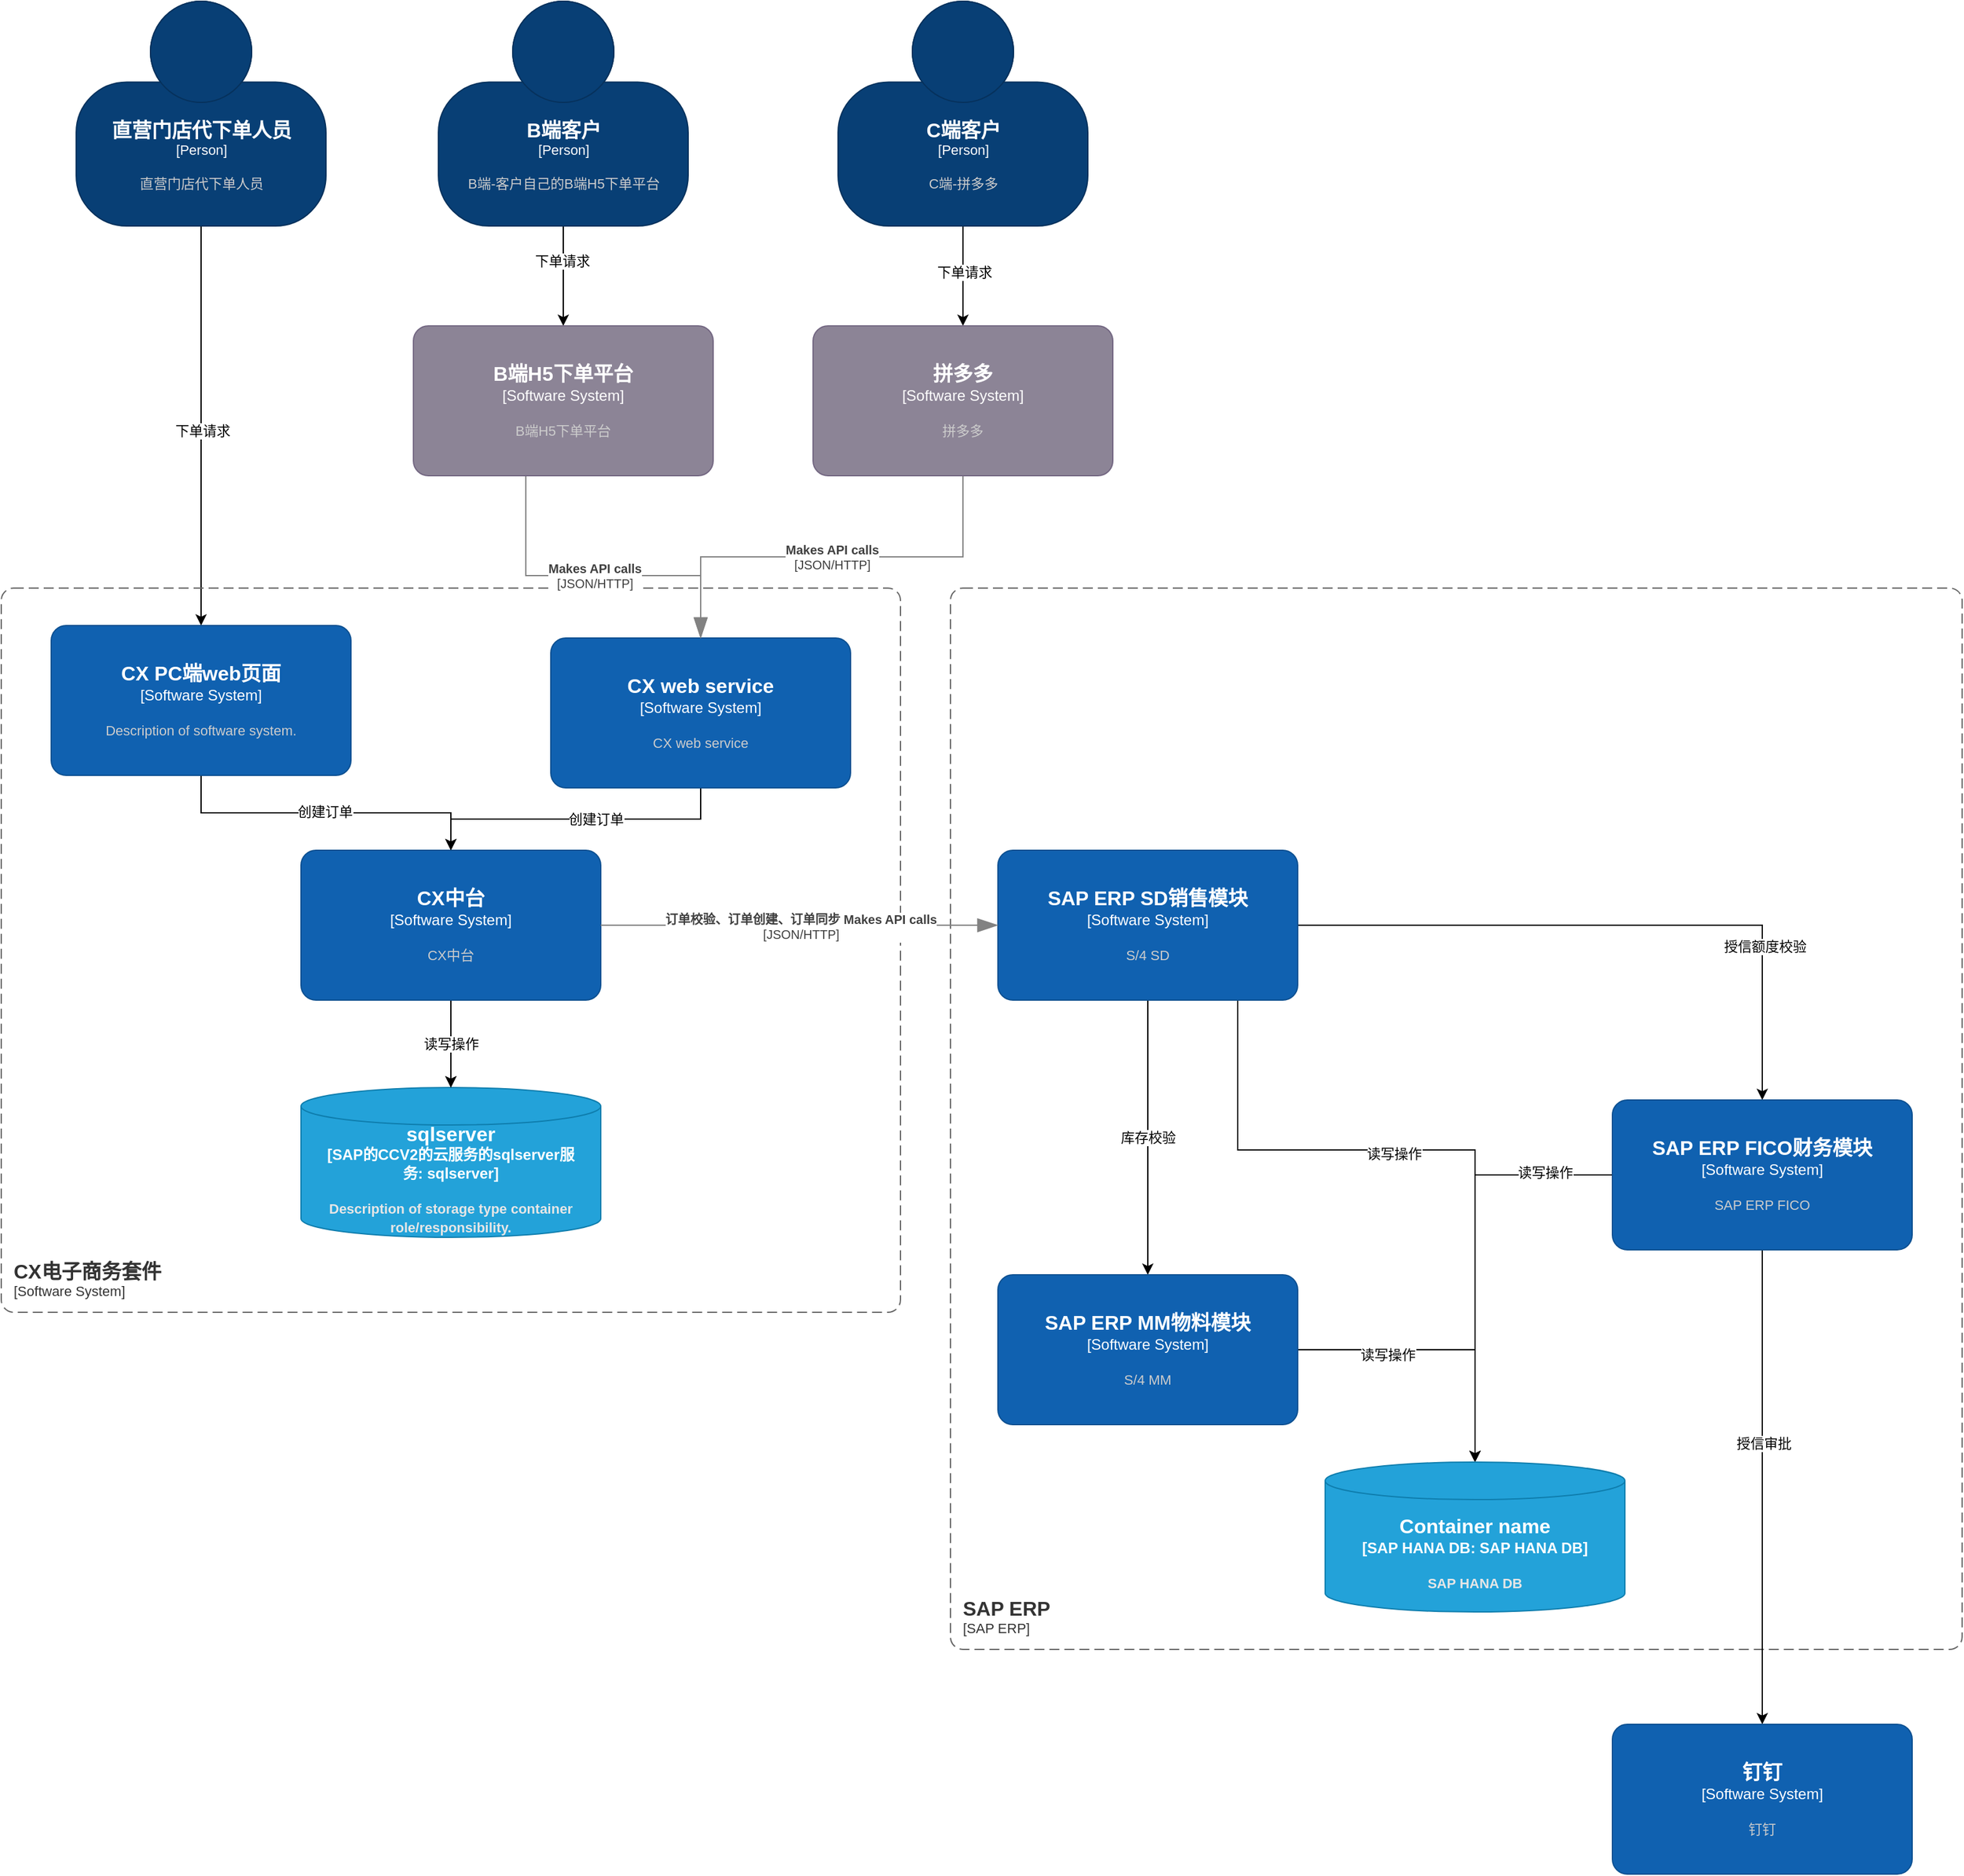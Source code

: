 <mxfile version="17.1.0" type="github">
  <diagram id="0sEi9B2ByEznspGVg_uB" name="Page-1">
    <mxGraphModel dx="1554" dy="2051" grid="1" gridSize="10" guides="1" tooltips="1" connect="1" arrows="1" fold="1" page="1" pageScale="1" pageWidth="827" pageHeight="1169" math="0" shadow="0">
      <root>
        <mxCell id="0" />
        <mxCell id="1" parent="0" />
        <mxCell id="PM0_i0iMBUqGhcqokbRn-6" style="edgeStyle=orthogonalEdgeStyle;rounded=0;orthogonalLoop=1;jettySize=auto;html=1;entryX=0.5;entryY=0;entryDx=0;entryDy=0;entryPerimeter=0;" parent="1" source="DEqE0Zgg7CRKzhp6oG5S-2" target="DEqE0Zgg7CRKzhp6oG5S-4" edge="1">
          <mxGeometry relative="1" as="geometry" />
        </mxCell>
        <mxCell id="PM0_i0iMBUqGhcqokbRn-25" value="下单请求" style="edgeLabel;html=1;align=center;verticalAlign=middle;resizable=0;points=[];" parent="PM0_i0iMBUqGhcqokbRn-6" vertex="1" connectable="0">
          <mxGeometry x="0.025" y="1" relative="1" as="geometry">
            <mxPoint as="offset" />
          </mxGeometry>
        </mxCell>
        <object placeholders="1" c4Name="直营门店代下单人员" c4Type="Person" c4Description="直营门店代下单人员" label="&lt;font style=&quot;font-size: 16px&quot;&gt;&lt;b&gt;%c4Name%&lt;/b&gt;&lt;/font&gt;&lt;div&gt;[%c4Type%]&lt;/div&gt;&lt;br&gt;&lt;div&gt;&lt;font style=&quot;font-size: 11px&quot;&gt;&lt;font color=&quot;#cccccc&quot;&gt;%c4Description%&lt;/font&gt;&lt;/div&gt;" id="DEqE0Zgg7CRKzhp6oG5S-2">
          <mxCell style="html=1;fontSize=11;dashed=0;whitespace=wrap;fillColor=#083F75;strokeColor=#06315C;fontColor=#ffffff;shape=mxgraph.c4.person2;align=center;metaEdit=1;points=[[0.5,0,0],[1,0.5,0],[1,0.75,0],[0.75,1,0],[0.5,1,0],[0.25,1,0],[0,0.75,0],[0,0.5,0]];resizable=0;" parent="1" vertex="1">
            <mxGeometry x="60" y="-180" width="200" height="180" as="geometry" />
          </mxCell>
        </object>
        <mxCell id="PM0_i0iMBUqGhcqokbRn-12" style="edgeStyle=orthogonalEdgeStyle;rounded=0;orthogonalLoop=1;jettySize=auto;html=1;" parent="1" source="DEqE0Zgg7CRKzhp6oG5S-4" target="PM0_i0iMBUqGhcqokbRn-7" edge="1">
          <mxGeometry relative="1" as="geometry" />
        </mxCell>
        <mxCell id="PM0_i0iMBUqGhcqokbRn-42" value="创建订单" style="edgeLabel;html=1;align=center;verticalAlign=middle;resizable=0;points=[];" parent="PM0_i0iMBUqGhcqokbRn-12" vertex="1" connectable="0">
          <mxGeometry x="-0.008" y="1" relative="1" as="geometry">
            <mxPoint as="offset" />
          </mxGeometry>
        </mxCell>
        <object placeholders="1" c4Name="CX PC端web页面" c4Type="Software System" c4Description="Description of software system." label="&lt;font style=&quot;font-size: 16px&quot;&gt;&lt;b&gt;%c4Name%&lt;/b&gt;&lt;/font&gt;&lt;div&gt;[%c4Type%]&lt;/div&gt;&lt;br&gt;&lt;div&gt;&lt;font style=&quot;font-size: 11px&quot;&gt;&lt;font color=&quot;#cccccc&quot;&gt;%c4Description%&lt;/font&gt;&lt;/div&gt;" id="DEqE0Zgg7CRKzhp6oG5S-4">
          <mxCell style="rounded=1;whiteSpace=wrap;html=1;labelBackgroundColor=none;fillColor=#1061B0;fontColor=#ffffff;align=center;arcSize=10;strokeColor=#0D5091;metaEdit=1;resizable=0;points=[[0.25,0,0],[0.5,0,0],[0.75,0,0],[1,0.25,0],[1,0.5,0],[1,0.75,0],[0.75,1,0],[0.5,1,0],[0.25,1,0],[0,0.75,0],[0,0.5,0],[0,0.25,0]];" parent="1" vertex="1">
            <mxGeometry x="40" y="320" width="240" height="120" as="geometry" />
          </mxCell>
        </object>
        <object placeholders="1" c4Type="sqlserver" c4Container="SAP的CCV2的云服务的sqlserver服务" c4Technology="sqlserver" c4Description="Description of storage type container role/responsibility." label="&lt;font style=&quot;font-size: 16px&quot;&gt;&lt;b&gt;%c4Type%&lt;/font&gt;&lt;div&gt;[%c4Container%:&amp;nbsp;%c4Technology%]&lt;/div&gt;&lt;br&gt;&lt;div&gt;&lt;font style=&quot;font-size: 11px&quot;&gt;&lt;font color=&quot;#E6E6E6&quot;&gt;%c4Description%&lt;/font&gt;&lt;/div&gt;" id="PM0_i0iMBUqGhcqokbRn-3">
          <mxCell style="shape=cylinder3;size=15;whiteSpace=wrap;html=1;boundedLbl=1;rounded=0;labelBackgroundColor=none;fillColor=#23A2D9;fontSize=12;fontColor=#ffffff;align=center;strokeColor=#0E7DAD;metaEdit=1;points=[[0.5,0,0],[1,0.25,0],[1,0.5,0],[1,0.75,0],[0.5,1,0],[0,0.75,0],[0,0.5,0],[0,0.25,0]];resizable=0;" parent="1" vertex="1">
            <mxGeometry x="240" y="690" width="240" height="120" as="geometry" />
          </mxCell>
        </object>
        <mxCell id="PM0_i0iMBUqGhcqokbRn-28" style="edgeStyle=orthogonalEdgeStyle;rounded=0;orthogonalLoop=1;jettySize=auto;html=1;" parent="1" source="PM0_i0iMBUqGhcqokbRn-7" target="PM0_i0iMBUqGhcqokbRn-3" edge="1">
          <mxGeometry relative="1" as="geometry">
            <mxPoint x="360" y="690" as="targetPoint" />
          </mxGeometry>
        </mxCell>
        <mxCell id="PM0_i0iMBUqGhcqokbRn-30" value="读写操作" style="edgeStyle=orthogonalEdgeStyle;rounded=0;orthogonalLoop=1;jettySize=auto;html=1;" parent="1" source="PM0_i0iMBUqGhcqokbRn-7" target="PM0_i0iMBUqGhcqokbRn-3" edge="1">
          <mxGeometry relative="1" as="geometry" />
        </mxCell>
        <object placeholders="1" c4Name="CX中台" c4Type="Software System" c4Description="CX中台" label="&lt;font style=&quot;font-size: 16px&quot;&gt;&lt;b&gt;%c4Name%&lt;/b&gt;&lt;/font&gt;&lt;div&gt;[%c4Type%]&lt;/div&gt;&lt;br&gt;&lt;div&gt;&lt;font style=&quot;font-size: 11px&quot;&gt;&lt;font color=&quot;#cccccc&quot;&gt;%c4Description%&lt;/font&gt;&lt;/div&gt;" id="PM0_i0iMBUqGhcqokbRn-7">
          <mxCell style="rounded=1;whiteSpace=wrap;html=1;labelBackgroundColor=none;fillColor=#1061B0;fontColor=#ffffff;align=center;arcSize=10;strokeColor=#0D5091;metaEdit=1;resizable=0;points=[[0.25,0,0],[0.5,0,0],[0.75,0,0],[1,0.25,0],[1,0.5,0],[1,0.75,0],[0.75,1,0],[0.5,1,0],[0.25,1,0],[0,0.75,0],[0,0.5,0],[0,0.25,0]];" parent="1" vertex="1">
            <mxGeometry x="240" y="500" width="240" height="120" as="geometry" />
          </mxCell>
        </object>
        <object placeholders="1" c4Name="CX电子商务套件" c4Type="SystemScopeBoundary" c4Application="Software System" label="&lt;font style=&quot;font-size: 16px&quot;&gt;&lt;b&gt;&lt;div style=&quot;text-align: left&quot;&gt;%c4Name%&lt;/div&gt;&lt;/b&gt;&lt;/font&gt;&lt;div style=&quot;text-align: left&quot;&gt;[%c4Application%]&lt;/div&gt;" id="PM0_i0iMBUqGhcqokbRn-8">
          <mxCell style="rounded=1;fontSize=11;whiteSpace=wrap;html=1;dashed=1;arcSize=20;fillColor=none;strokeColor=#666666;fontColor=#333333;labelBackgroundColor=none;align=left;verticalAlign=bottom;labelBorderColor=none;spacingTop=0;spacing=10;dashPattern=8 4;metaEdit=1;rotatable=0;perimeter=rectanglePerimeter;noLabel=0;labelPadding=0;allowArrows=0;connectable=0;expand=0;recursiveResize=0;editable=1;pointerEvents=0;absoluteArcSize=1;points=[[0.25,0,0],[0.5,0,0],[0.75,0,0],[1,0.25,0],[1,0.5,0],[1,0.75,0],[0.75,1,0],[0.5,1,0],[0.25,1,0],[0,0.75,0],[0,0.5,0],[0,0.25,0]];" parent="1" vertex="1">
            <mxGeometry y="290" width="720" height="580" as="geometry" />
          </mxCell>
        </object>
        <mxCell id="PM0_i0iMBUqGhcqokbRn-13" style="edgeStyle=orthogonalEdgeStyle;rounded=0;orthogonalLoop=1;jettySize=auto;html=1;entryX=0.5;entryY=0;entryDx=0;entryDy=0;entryPerimeter=0;" parent="1" source="PM0_i0iMBUqGhcqokbRn-9" target="PM0_i0iMBUqGhcqokbRn-7" edge="1">
          <mxGeometry relative="1" as="geometry" />
        </mxCell>
        <mxCell id="PM0_i0iMBUqGhcqokbRn-43" value="创建订单" style="edgeLabel;html=1;align=center;verticalAlign=middle;resizable=0;points=[];" parent="PM0_i0iMBUqGhcqokbRn-13" vertex="1" connectable="0">
          <mxGeometry x="-0.128" relative="1" as="geometry">
            <mxPoint as="offset" />
          </mxGeometry>
        </mxCell>
        <object placeholders="1" c4Name="CX web service" c4Type="Software System" c4Description="CX web service" label="&lt;font style=&quot;font-size: 16px&quot;&gt;&lt;b&gt;%c4Name%&lt;/b&gt;&lt;/font&gt;&lt;div&gt;[%c4Type%]&lt;/div&gt;&lt;br&gt;&lt;div&gt;&lt;font style=&quot;font-size: 11px&quot;&gt;&lt;font color=&quot;#cccccc&quot;&gt;%c4Description%&lt;/font&gt;&lt;/div&gt;" id="PM0_i0iMBUqGhcqokbRn-9">
          <mxCell style="rounded=1;whiteSpace=wrap;html=1;labelBackgroundColor=none;fillColor=#1061B0;fontColor=#ffffff;align=center;arcSize=10;strokeColor=#0D5091;metaEdit=1;resizable=0;points=[[0.25,0,0],[0.5,0,0],[0.75,0,0],[1,0.25,0],[1,0.5,0],[1,0.75,0],[0.75,1,0],[0.5,1,0],[0.25,1,0],[0,0.75,0],[0,0.5,0],[0,0.25,0]];" parent="1" vertex="1">
            <mxGeometry x="440" y="330" width="240" height="120" as="geometry" />
          </mxCell>
        </object>
        <object placeholders="1" c4Type="Relationship" c4Technology="JSON/HTTP" c4Description="Makes API calls" label="&lt;div style=&quot;text-align: left&quot;&gt;&lt;div style=&quot;text-align: center&quot;&gt;&lt;b&gt;%c4Description%&lt;/b&gt;&lt;/div&gt;&lt;div style=&quot;text-align: center&quot;&gt;[%c4Technology%]&lt;/div&gt;&lt;/div&gt;" id="PM0_i0iMBUqGhcqokbRn-16">
          <mxCell style="endArrow=blockThin;html=1;fontSize=10;fontColor=#404040;strokeWidth=1;endFill=1;strokeColor=#828282;elbow=vertical;metaEdit=1;endSize=14;startSize=14;jumpStyle=arc;jumpSize=16;rounded=0;edgeStyle=orthogonalEdgeStyle;exitX=0.5;exitY=1;exitDx=0;exitDy=0;exitPerimeter=0;" parent="1" source="PM0_i0iMBUqGhcqokbRn-22" target="PM0_i0iMBUqGhcqokbRn-9" edge="1">
            <mxGeometry width="240" relative="1" as="geometry">
              <mxPoint x="690" y="240" as="sourcePoint" />
              <mxPoint x="540" y="550" as="targetPoint" />
            </mxGeometry>
          </mxCell>
        </object>
        <object placeholders="1" c4Type="Relationship" c4Technology="JSON/HTTP" c4Description="Makes API calls" label="&lt;div style=&quot;text-align: left&quot;&gt;&lt;div style=&quot;text-align: center&quot;&gt;&lt;b&gt;%c4Description%&lt;/b&gt;&lt;/div&gt;&lt;div style=&quot;text-align: center&quot;&gt;[%c4Technology%]&lt;/div&gt;&lt;/div&gt;" id="PM0_i0iMBUqGhcqokbRn-17">
          <mxCell style="endArrow=blockThin;html=1;fontSize=10;fontColor=#404040;strokeWidth=1;endFill=1;strokeColor=#828282;elbow=vertical;metaEdit=1;endSize=14;startSize=14;jumpStyle=arc;jumpSize=16;rounded=0;edgeStyle=orthogonalEdgeStyle;" parent="1" source="PM0_i0iMBUqGhcqokbRn-21" edge="1">
            <mxGeometry width="240" relative="1" as="geometry">
              <mxPoint x="420" y="240" as="sourcePoint" />
              <mxPoint x="560" y="330" as="targetPoint" />
              <Array as="points">
                <mxPoint x="420" y="280" />
                <mxPoint x="560" y="280" />
              </Array>
            </mxGeometry>
          </mxCell>
        </object>
        <mxCell id="PM0_i0iMBUqGhcqokbRn-23" style="edgeStyle=orthogonalEdgeStyle;rounded=0;orthogonalLoop=1;jettySize=auto;html=1;" parent="1" source="PM0_i0iMBUqGhcqokbRn-19" target="PM0_i0iMBUqGhcqokbRn-21" edge="1">
          <mxGeometry relative="1" as="geometry" />
        </mxCell>
        <mxCell id="PM0_i0iMBUqGhcqokbRn-26" value="下单请求" style="edgeLabel;html=1;align=center;verticalAlign=middle;resizable=0;points=[];" parent="PM0_i0iMBUqGhcqokbRn-23" vertex="1" connectable="0">
          <mxGeometry x="-0.3" y="-1" relative="1" as="geometry">
            <mxPoint as="offset" />
          </mxGeometry>
        </mxCell>
        <object placeholders="1" c4Name="B端客户" c4Type="Person" c4Description="B端-客户自己的B端H5下单平台" label="&lt;font style=&quot;font-size: 16px&quot;&gt;&lt;b&gt;%c4Name%&lt;/b&gt;&lt;/font&gt;&lt;div&gt;[%c4Type%]&lt;/div&gt;&lt;br&gt;&lt;div&gt;&lt;font style=&quot;font-size: 11px&quot;&gt;&lt;font color=&quot;#cccccc&quot;&gt;%c4Description%&lt;/font&gt;&lt;/div&gt;" id="PM0_i0iMBUqGhcqokbRn-19">
          <mxCell style="html=1;fontSize=11;dashed=0;whitespace=wrap;fillColor=#083F75;strokeColor=#06315C;fontColor=#ffffff;shape=mxgraph.c4.person2;align=center;metaEdit=1;points=[[0.5,0,0],[1,0.5,0],[1,0.75,0],[0.75,1,0],[0.5,1,0],[0.25,1,0],[0,0.75,0],[0,0.5,0]];resizable=0;" parent="1" vertex="1">
            <mxGeometry x="350" y="-180" width="200" height="180" as="geometry" />
          </mxCell>
        </object>
        <mxCell id="PM0_i0iMBUqGhcqokbRn-24" style="edgeStyle=orthogonalEdgeStyle;rounded=0;orthogonalLoop=1;jettySize=auto;html=1;entryX=0.5;entryY=0;entryDx=0;entryDy=0;entryPerimeter=0;" parent="1" source="PM0_i0iMBUqGhcqokbRn-20" target="PM0_i0iMBUqGhcqokbRn-22" edge="1">
          <mxGeometry relative="1" as="geometry" />
        </mxCell>
        <mxCell id="PM0_i0iMBUqGhcqokbRn-27" value="下单请求" style="edgeLabel;html=1;align=center;verticalAlign=middle;resizable=0;points=[];" parent="PM0_i0iMBUqGhcqokbRn-24" vertex="1" connectable="0">
          <mxGeometry x="-0.075" y="1" relative="1" as="geometry">
            <mxPoint as="offset" />
          </mxGeometry>
        </mxCell>
        <object placeholders="1" c4Name="C端客户" c4Type="Person" c4Description="C端-拼多多" label="&lt;font style=&quot;font-size: 16px&quot;&gt;&lt;b&gt;%c4Name%&lt;/b&gt;&lt;/font&gt;&lt;div&gt;[%c4Type%]&lt;/div&gt;&lt;br&gt;&lt;div&gt;&lt;font style=&quot;font-size: 11px&quot;&gt;&lt;font color=&quot;#cccccc&quot;&gt;%c4Description%&lt;/font&gt;&lt;/div&gt;" id="PM0_i0iMBUqGhcqokbRn-20">
          <mxCell style="html=1;fontSize=11;dashed=0;whitespace=wrap;fillColor=#083F75;strokeColor=#06315C;fontColor=#ffffff;shape=mxgraph.c4.person2;align=center;metaEdit=1;points=[[0.5,0,0],[1,0.5,0],[1,0.75,0],[0.75,1,0],[0.5,1,0],[0.25,1,0],[0,0.75,0],[0,0.5,0]];resizable=0;" parent="1" vertex="1">
            <mxGeometry x="670" y="-180" width="200" height="180" as="geometry" />
          </mxCell>
        </object>
        <object placeholders="1" c4Name="B端H5下单平台" c4Type="Software System" c4Description="B端H5下单平台" label="&lt;font style=&quot;font-size: 16px&quot;&gt;&lt;b&gt;%c4Name%&lt;/b&gt;&lt;/font&gt;&lt;div&gt;[%c4Type%]&lt;/div&gt;&lt;br&gt;&lt;div&gt;&lt;font style=&quot;font-size: 11px&quot;&gt;&lt;font color=&quot;#cccccc&quot;&gt;%c4Description%&lt;/font&gt;&lt;/div&gt;" id="PM0_i0iMBUqGhcqokbRn-21">
          <mxCell style="rounded=1;whiteSpace=wrap;html=1;labelBackgroundColor=none;fillColor=#8C8496;fontColor=#ffffff;align=center;arcSize=10;strokeColor=#736782;metaEdit=1;resizable=0;points=[[0.25,0,0],[0.5,0,0],[0.75,0,0],[1,0.25,0],[1,0.5,0],[1,0.75,0],[0.75,1,0],[0.5,1,0],[0.25,1,0],[0,0.75,0],[0,0.5,0],[0,0.25,0]];" parent="1" vertex="1">
            <mxGeometry x="330" y="80" width="240" height="120" as="geometry" />
          </mxCell>
        </object>
        <object placeholders="1" c4Name="拼多多" c4Type="Software System" c4Description="拼多多" label="&lt;font style=&quot;font-size: 16px&quot;&gt;&lt;b&gt;%c4Name%&lt;/b&gt;&lt;/font&gt;&lt;div&gt;[%c4Type%]&lt;/div&gt;&lt;br&gt;&lt;div&gt;&lt;font style=&quot;font-size: 11px&quot;&gt;&lt;font color=&quot;#cccccc&quot;&gt;%c4Description%&lt;/font&gt;&lt;/div&gt;" id="PM0_i0iMBUqGhcqokbRn-22">
          <mxCell style="rounded=1;whiteSpace=wrap;html=1;labelBackgroundColor=none;fillColor=#8C8496;fontColor=#ffffff;align=center;arcSize=10;strokeColor=#736782;metaEdit=1;resizable=0;points=[[0.25,0,0],[0.5,0,0],[0.75,0,0],[1,0.25,0],[1,0.5,0],[1,0.75,0],[0.75,1,0],[0.5,1,0],[0.25,1,0],[0,0.75,0],[0,0.5,0],[0,0.25,0]];" parent="1" vertex="1">
            <mxGeometry x="650" y="80" width="240" height="120" as="geometry" />
          </mxCell>
        </object>
        <mxCell id="PM0_i0iMBUqGhcqokbRn-37" style="edgeStyle=orthogonalEdgeStyle;rounded=0;orthogonalLoop=1;jettySize=auto;html=1;entryX=0.5;entryY=0;entryDx=0;entryDy=0;entryPerimeter=0;" parent="1" source="PM0_i0iMBUqGhcqokbRn-32" target="PM0_i0iMBUqGhcqokbRn-36" edge="1">
          <mxGeometry relative="1" as="geometry" />
        </mxCell>
        <mxCell id="PM0_i0iMBUqGhcqokbRn-44" value="库存校验" style="edgeLabel;html=1;align=center;verticalAlign=middle;resizable=0;points=[];" parent="PM0_i0iMBUqGhcqokbRn-37" vertex="1" connectable="0">
          <mxGeometry relative="1" as="geometry">
            <mxPoint as="offset" />
          </mxGeometry>
        </mxCell>
        <mxCell id="PM0_i0iMBUqGhcqokbRn-39" style="edgeStyle=orthogonalEdgeStyle;rounded=0;orthogonalLoop=1;jettySize=auto;html=1;" parent="1" source="PM0_i0iMBUqGhcqokbRn-32" target="PM0_i0iMBUqGhcqokbRn-38" edge="1">
          <mxGeometry relative="1" as="geometry" />
        </mxCell>
        <mxCell id="PM0_i0iMBUqGhcqokbRn-45" value="授信额度校验" style="edgeLabel;html=1;align=center;verticalAlign=middle;resizable=0;points=[];" parent="PM0_i0iMBUqGhcqokbRn-39" vertex="1" connectable="0">
          <mxGeometry x="0.52" y="2" relative="1" as="geometry">
            <mxPoint as="offset" />
          </mxGeometry>
        </mxCell>
        <mxCell id="PM0_i0iMBUqGhcqokbRn-52" style="edgeStyle=orthogonalEdgeStyle;rounded=0;orthogonalLoop=1;jettySize=auto;html=1;" parent="1" source="PM0_i0iMBUqGhcqokbRn-32" target="PM0_i0iMBUqGhcqokbRn-51" edge="1">
          <mxGeometry relative="1" as="geometry">
            <Array as="points">
              <mxPoint x="990" y="740" />
              <mxPoint x="1180" y="740" />
            </Array>
          </mxGeometry>
        </mxCell>
        <mxCell id="PM0_i0iMBUqGhcqokbRn-55" value="读写操作" style="edgeLabel;html=1;align=center;verticalAlign=middle;resizable=0;points=[];" parent="PM0_i0iMBUqGhcqokbRn-52" vertex="1" connectable="0">
          <mxGeometry x="-0.125" y="-3" relative="1" as="geometry">
            <mxPoint as="offset" />
          </mxGeometry>
        </mxCell>
        <object placeholders="1" c4Name="SAP ERP SD销售模块" c4Type="Software System" c4Description="S/4 SD" label="&lt;font style=&quot;font-size: 16px&quot;&gt;&lt;b&gt;%c4Name%&lt;/b&gt;&lt;/font&gt;&lt;div&gt;[%c4Type%]&lt;/div&gt;&lt;br&gt;&lt;div&gt;&lt;font style=&quot;font-size: 11px&quot;&gt;&lt;font color=&quot;#cccccc&quot;&gt;%c4Description%&lt;/font&gt;&lt;/div&gt;" id="PM0_i0iMBUqGhcqokbRn-32">
          <mxCell style="rounded=1;whiteSpace=wrap;html=1;labelBackgroundColor=none;fillColor=#1061B0;fontColor=#ffffff;align=center;arcSize=10;strokeColor=#0D5091;metaEdit=1;resizable=0;points=[[0.25,0,0],[0.5,0,0],[0.75,0,0],[1,0.25,0],[1,0.5,0],[1,0.75,0],[0.75,1,0],[0.5,1,0],[0.25,1,0],[0,0.75,0],[0,0.5,0],[0,0.25,0]];" parent="1" vertex="1">
            <mxGeometry x="798" y="500" width="240" height="120" as="geometry" />
          </mxCell>
        </object>
        <object placeholders="1" c4Name="SAP ERP" c4Type="SystemScopeBoundary" c4Application="SAP ERP" label="&lt;font style=&quot;font-size: 16px&quot;&gt;&lt;b&gt;&lt;div style=&quot;text-align: left&quot;&gt;%c4Name%&lt;/div&gt;&lt;/b&gt;&lt;/font&gt;&lt;div style=&quot;text-align: left&quot;&gt;[%c4Application%]&lt;/div&gt;" id="PM0_i0iMBUqGhcqokbRn-34">
          <mxCell style="rounded=1;fontSize=11;whiteSpace=wrap;html=1;dashed=1;arcSize=20;fillColor=none;strokeColor=#666666;fontColor=#333333;labelBackgroundColor=none;align=left;verticalAlign=bottom;labelBorderColor=none;spacingTop=0;spacing=10;dashPattern=8 4;metaEdit=1;rotatable=0;perimeter=rectanglePerimeter;noLabel=0;labelPadding=0;allowArrows=0;connectable=0;expand=0;recursiveResize=0;editable=1;pointerEvents=0;absoluteArcSize=1;points=[[0.25,0,0],[0.5,0,0],[0.75,0,0],[1,0.25,0],[1,0.5,0],[1,0.75,0],[0.75,1,0],[0.5,1,0],[0.25,1,0],[0,0.75,0],[0,0.5,0],[0,0.25,0]];" parent="1" vertex="1">
            <mxGeometry x="760" y="290" width="810" height="850" as="geometry" />
          </mxCell>
        </object>
        <mxCell id="PM0_i0iMBUqGhcqokbRn-53" style="edgeStyle=orthogonalEdgeStyle;rounded=0;orthogonalLoop=1;jettySize=auto;html=1;entryX=0.5;entryY=0;entryDx=0;entryDy=0;entryPerimeter=0;" parent="1" source="PM0_i0iMBUqGhcqokbRn-36" target="PM0_i0iMBUqGhcqokbRn-51" edge="1">
          <mxGeometry relative="1" as="geometry" />
        </mxCell>
        <mxCell id="PM0_i0iMBUqGhcqokbRn-58" value="读写操作" style="edgeLabel;html=1;align=center;verticalAlign=middle;resizable=0;points=[];" parent="PM0_i0iMBUqGhcqokbRn-53" vertex="1" connectable="0">
          <mxGeometry x="-0.379" y="-4" relative="1" as="geometry">
            <mxPoint as="offset" />
          </mxGeometry>
        </mxCell>
        <object placeholders="1" c4Name="SAP ERP MM物料模块" c4Type="Software System" c4Description="S/4 MM" label="&lt;font style=&quot;font-size: 16px&quot;&gt;&lt;b&gt;%c4Name%&lt;/b&gt;&lt;/font&gt;&lt;div&gt;[%c4Type%]&lt;/div&gt;&lt;br&gt;&lt;div&gt;&lt;font style=&quot;font-size: 11px&quot;&gt;&lt;font color=&quot;#cccccc&quot;&gt;%c4Description%&lt;/font&gt;&lt;/div&gt;" id="PM0_i0iMBUqGhcqokbRn-36">
          <mxCell style="rounded=1;whiteSpace=wrap;html=1;labelBackgroundColor=none;fillColor=#1061B0;fontColor=#ffffff;align=center;arcSize=10;strokeColor=#0D5091;metaEdit=1;resizable=0;points=[[0.25,0,0],[0.5,0,0],[0.75,0,0],[1,0.25,0],[1,0.5,0],[1,0.75,0],[0.75,1,0],[0.5,1,0],[0.25,1,0],[0,0.75,0],[0,0.5,0],[0,0.25,0]];" parent="1" vertex="1">
            <mxGeometry x="798" y="840" width="240" height="120" as="geometry" />
          </mxCell>
        </object>
        <mxCell id="PM0_i0iMBUqGhcqokbRn-47" style="edgeStyle=orthogonalEdgeStyle;rounded=0;orthogonalLoop=1;jettySize=auto;html=1;entryX=0.5;entryY=0;entryDx=0;entryDy=0;entryPerimeter=0;" parent="1" source="PM0_i0iMBUqGhcqokbRn-38" target="PM0_i0iMBUqGhcqokbRn-46" edge="1">
          <mxGeometry relative="1" as="geometry" />
        </mxCell>
        <mxCell id="PM0_i0iMBUqGhcqokbRn-48" value="授信审批" style="edgeLabel;html=1;align=center;verticalAlign=middle;resizable=0;points=[];" parent="PM0_i0iMBUqGhcqokbRn-47" vertex="1" connectable="0">
          <mxGeometry x="-0.185" y="1" relative="1" as="geometry">
            <mxPoint as="offset" />
          </mxGeometry>
        </mxCell>
        <mxCell id="PM0_i0iMBUqGhcqokbRn-54" style="edgeStyle=orthogonalEdgeStyle;rounded=0;orthogonalLoop=1;jettySize=auto;html=1;entryX=0.5;entryY=0;entryDx=0;entryDy=0;entryPerimeter=0;" parent="1" source="PM0_i0iMBUqGhcqokbRn-38" target="PM0_i0iMBUqGhcqokbRn-51" edge="1">
          <mxGeometry relative="1" as="geometry">
            <Array as="points">
              <mxPoint x="1180" y="760" />
            </Array>
          </mxGeometry>
        </mxCell>
        <mxCell id="PM0_i0iMBUqGhcqokbRn-56" value="读写操作" style="edgeLabel;html=1;align=center;verticalAlign=middle;resizable=0;points=[];" parent="PM0_i0iMBUqGhcqokbRn-54" vertex="1" connectable="0">
          <mxGeometry x="-0.682" y="-2" relative="1" as="geometry">
            <mxPoint as="offset" />
          </mxGeometry>
        </mxCell>
        <object placeholders="1" c4Name="SAP ERP FICO财务模块" c4Type="Software System" c4Description="SAP ERP FICO" label="&lt;font style=&quot;font-size: 16px&quot;&gt;&lt;b&gt;%c4Name%&lt;/b&gt;&lt;/font&gt;&lt;div&gt;[%c4Type%]&lt;/div&gt;&lt;br&gt;&lt;div&gt;&lt;font style=&quot;font-size: 11px&quot;&gt;&lt;font color=&quot;#cccccc&quot;&gt;%c4Description%&lt;/font&gt;&lt;/div&gt;" id="PM0_i0iMBUqGhcqokbRn-38">
          <mxCell style="rounded=1;whiteSpace=wrap;html=1;labelBackgroundColor=none;fillColor=#1061B0;fontColor=#ffffff;align=center;arcSize=10;strokeColor=#0D5091;metaEdit=1;resizable=0;points=[[0.25,0,0],[0.5,0,0],[0.75,0,0],[1,0.25,0],[1,0.5,0],[1,0.75,0],[0.75,1,0],[0.5,1,0],[0.25,1,0],[0,0.75,0],[0,0.5,0],[0,0.25,0]];" parent="1" vertex="1">
            <mxGeometry x="1290" y="700" width="240" height="120" as="geometry" />
          </mxCell>
        </object>
        <object placeholders="1" c4Name="钉钉" c4Type="Software System" c4Description="钉钉" label="&lt;font style=&quot;font-size: 16px&quot;&gt;&lt;b&gt;%c4Name%&lt;/b&gt;&lt;/font&gt;&lt;div&gt;[%c4Type%]&lt;/div&gt;&lt;br&gt;&lt;div&gt;&lt;font style=&quot;font-size: 11px&quot;&gt;&lt;font color=&quot;#cccccc&quot;&gt;%c4Description%&lt;/font&gt;&lt;/div&gt;" id="PM0_i0iMBUqGhcqokbRn-46">
          <mxCell style="rounded=1;whiteSpace=wrap;html=1;labelBackgroundColor=none;fillColor=#1061B0;fontColor=#ffffff;align=center;arcSize=10;strokeColor=#0D5091;metaEdit=1;resizable=0;points=[[0.25,0,0],[0.5,0,0],[0.75,0,0],[1,0.25,0],[1,0.5,0],[1,0.75,0],[0.75,1,0],[0.5,1,0],[0.25,1,0],[0,0.75,0],[0,0.5,0],[0,0.25,0]];" parent="1" vertex="1">
            <mxGeometry x="1290" y="1200" width="240" height="120" as="geometry" />
          </mxCell>
        </object>
        <object placeholders="1" c4Type="Relationship" c4Technology="JSON/HTTP" c4Description="订单校验、订单创建、订单同步 Makes API calls" label="&lt;div style=&quot;text-align: left&quot;&gt;&lt;div style=&quot;text-align: center&quot;&gt;&lt;b&gt;%c4Description%&lt;/b&gt;&lt;/div&gt;&lt;div style=&quot;text-align: center&quot;&gt;[%c4Technology%]&lt;/div&gt;&lt;/div&gt;" id="PM0_i0iMBUqGhcqokbRn-50">
          <mxCell style="endArrow=blockThin;html=1;fontSize=10;fontColor=#404040;strokeWidth=1;endFill=1;strokeColor=#828282;elbow=vertical;metaEdit=1;endSize=14;startSize=14;jumpStyle=arc;jumpSize=16;rounded=0;edgeStyle=orthogonalEdgeStyle;entryX=0;entryY=0.5;entryDx=0;entryDy=0;entryPerimeter=0;" parent="1" target="PM0_i0iMBUqGhcqokbRn-32" edge="1">
            <mxGeometry width="240" relative="1" as="geometry">
              <mxPoint x="480" y="560" as="sourcePoint" />
              <mxPoint x="720" y="560" as="targetPoint" />
            </mxGeometry>
          </mxCell>
        </object>
        <object placeholders="1" c4Type="Container name" c4Container="SAP HANA DB" c4Technology="SAP HANA DB" c4Description="SAP HANA DB" label="&lt;font style=&quot;font-size: 16px&quot;&gt;&lt;b&gt;%c4Type%&lt;/font&gt;&lt;div&gt;[%c4Container%:&amp;nbsp;%c4Technology%]&lt;/div&gt;&lt;br&gt;&lt;div&gt;&lt;font style=&quot;font-size: 11px&quot;&gt;&lt;font color=&quot;#E6E6E6&quot;&gt;%c4Description%&lt;/font&gt;&lt;/div&gt;" id="PM0_i0iMBUqGhcqokbRn-51">
          <mxCell style="shape=cylinder3;size=15;whiteSpace=wrap;html=1;boundedLbl=1;rounded=0;labelBackgroundColor=none;fillColor=#23A2D9;fontSize=12;fontColor=#ffffff;align=center;strokeColor=#0E7DAD;metaEdit=1;points=[[0.5,0,0],[1,0.25,0],[1,0.5,0],[1,0.75,0],[0.5,1,0],[0,0.75,0],[0,0.5,0],[0,0.25,0]];resizable=0;" parent="1" vertex="1">
            <mxGeometry x="1060" y="990" width="240" height="120" as="geometry" />
          </mxCell>
        </object>
      </root>
    </mxGraphModel>
  </diagram>
</mxfile>
